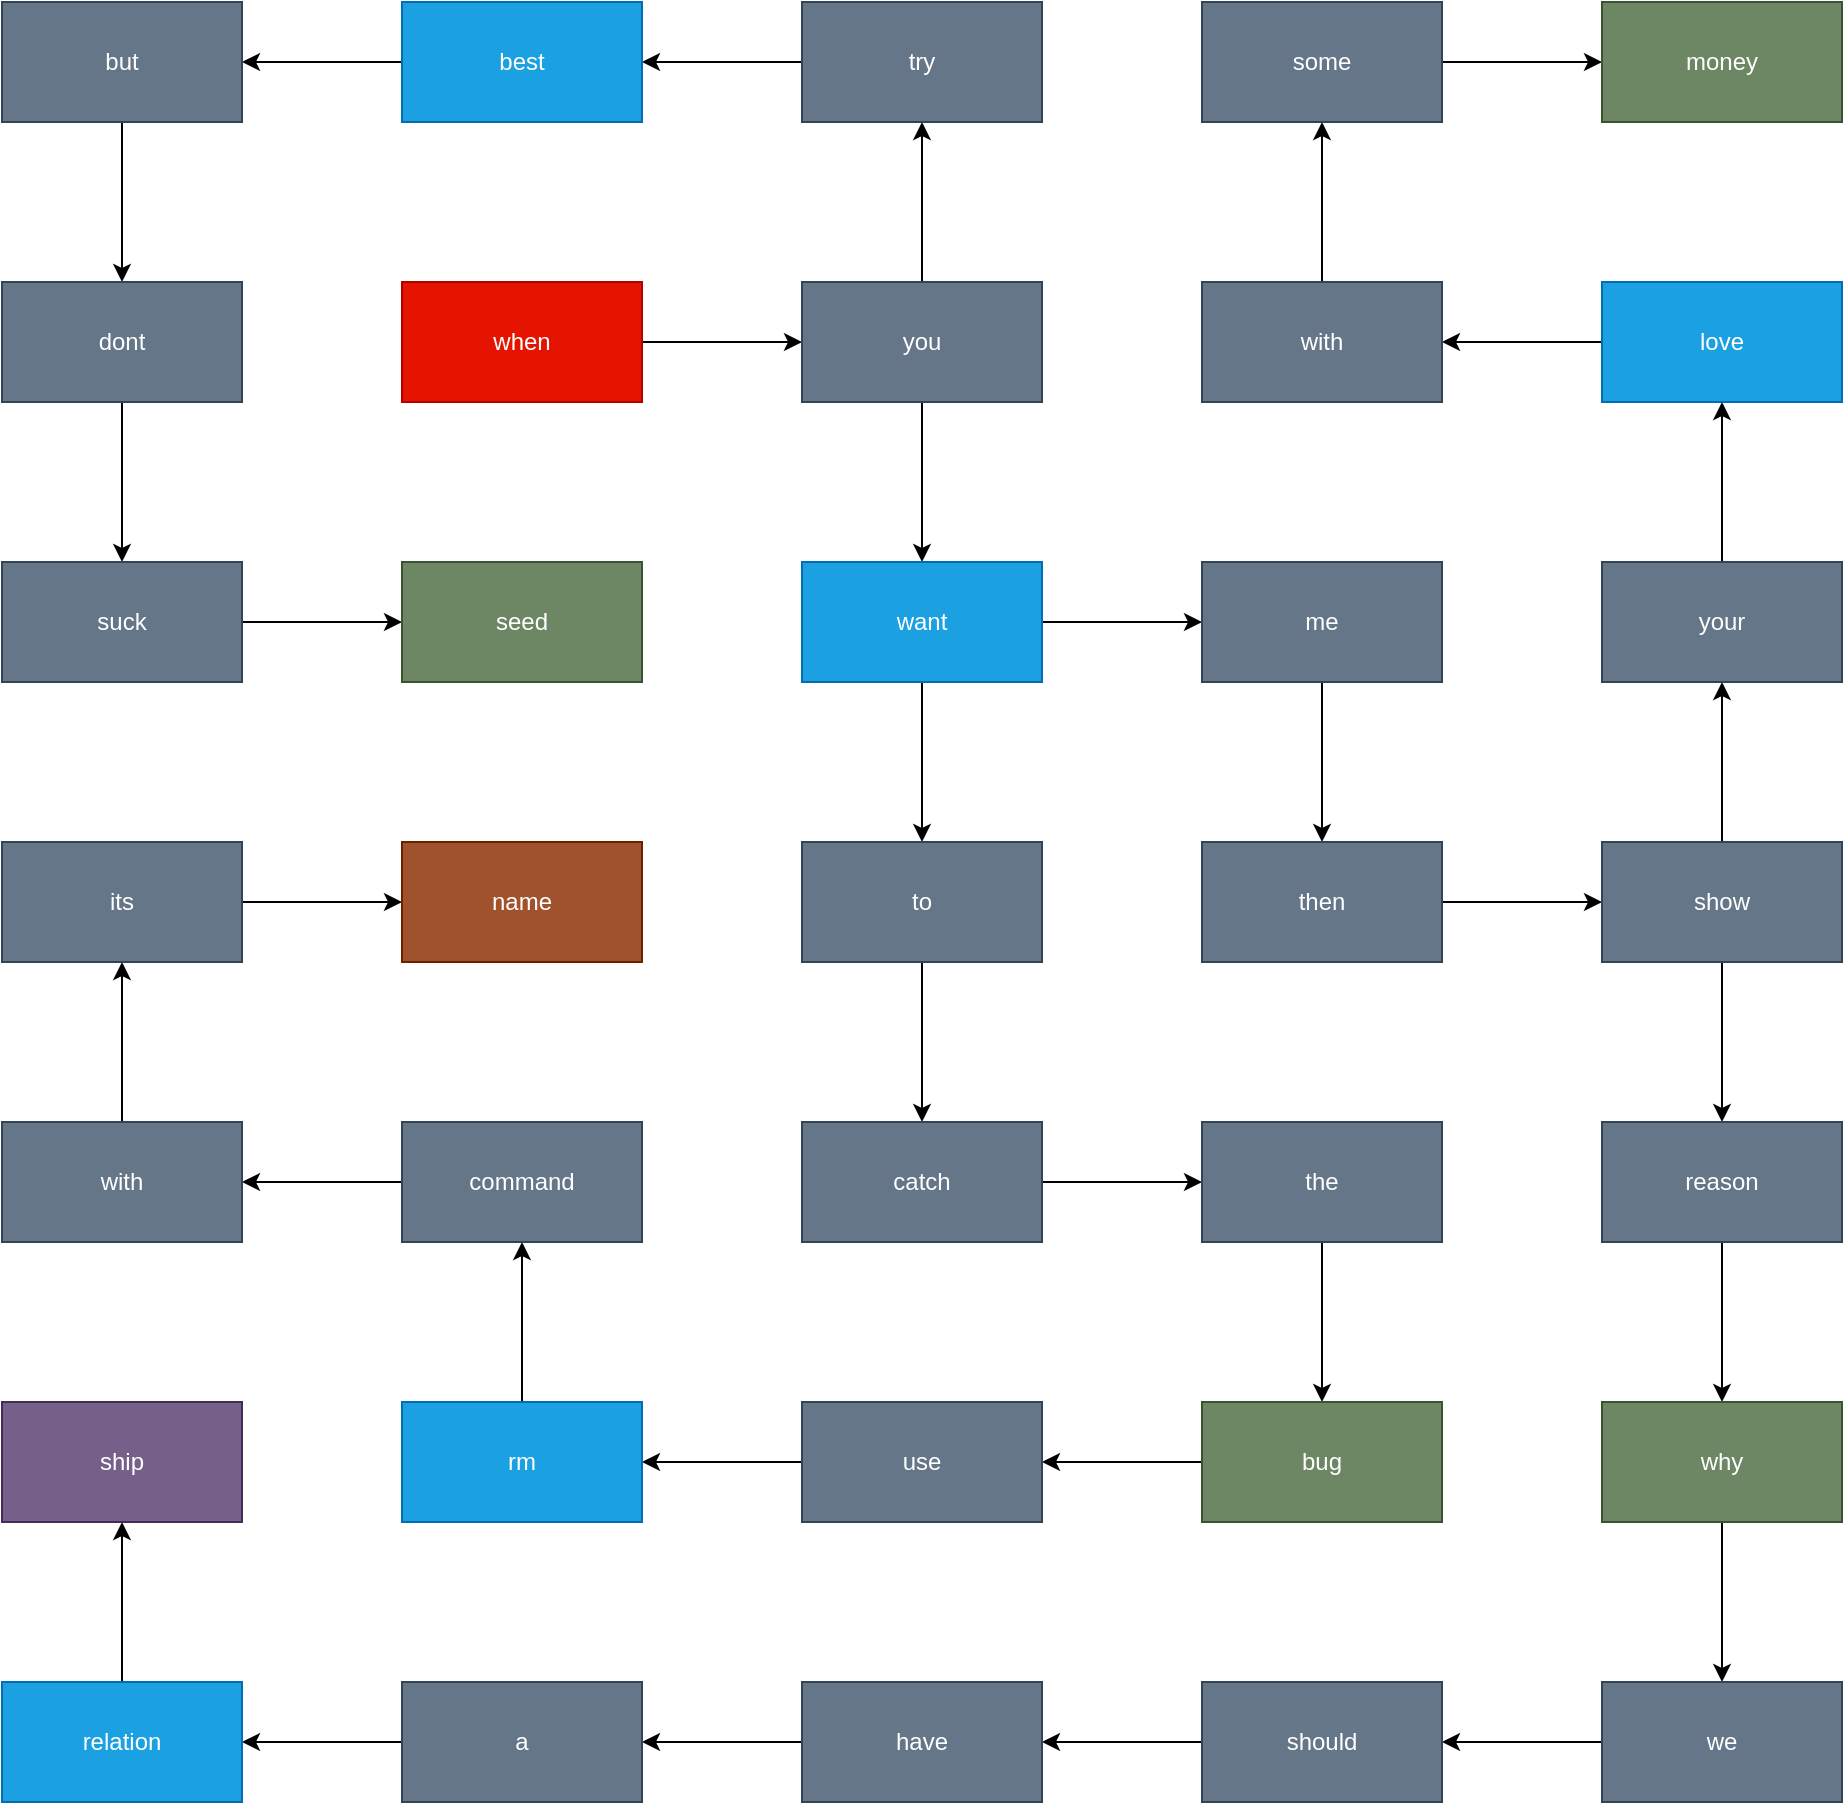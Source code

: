 <mxfile version="24.2.5" type="device">
  <diagram name="Page-1" id="pHO2phyCe2NOAoGClRIi">
    <mxGraphModel dx="1050" dy="635" grid="1" gridSize="10" guides="1" tooltips="1" connect="1" arrows="1" fold="1" page="1" pageScale="1" pageWidth="850" pageHeight="1100" math="0" shadow="0">
      <root>
        <mxCell id="0" />
        <mxCell id="1" parent="0" />
        <mxCell id="5UwajwaYMzzz0ccX2toS-3" value="" style="edgeStyle=orthogonalEdgeStyle;rounded=0;orthogonalLoop=1;jettySize=auto;html=1;" parent="1" source="5UwajwaYMzzz0ccX2toS-1" target="5UwajwaYMzzz0ccX2toS-2" edge="1">
          <mxGeometry relative="1" as="geometry" />
        </mxCell>
        <mxCell id="5UwajwaYMzzz0ccX2toS-1" value="when" style="rounded=0;whiteSpace=wrap;html=1;fillColor=#e51400;fontColor=#ffffff;strokeColor=#B20000;" parent="1" vertex="1">
          <mxGeometry x="240" y="190" width="120" height="60" as="geometry" />
        </mxCell>
        <mxCell id="5UwajwaYMzzz0ccX2toS-5" value="" style="edgeStyle=orthogonalEdgeStyle;rounded=0;orthogonalLoop=1;jettySize=auto;html=1;" parent="1" source="5UwajwaYMzzz0ccX2toS-2" target="5UwajwaYMzzz0ccX2toS-4" edge="1">
          <mxGeometry relative="1" as="geometry" />
        </mxCell>
        <mxCell id="r0z8ayOmnTlAfef0gZ89-38" value="" style="edgeStyle=orthogonalEdgeStyle;rounded=0;orthogonalLoop=1;jettySize=auto;html=1;" parent="1" source="5UwajwaYMzzz0ccX2toS-2" target="r0z8ayOmnTlAfef0gZ89-37" edge="1">
          <mxGeometry relative="1" as="geometry" />
        </mxCell>
        <mxCell id="5UwajwaYMzzz0ccX2toS-2" value="you" style="rounded=0;whiteSpace=wrap;html=1;fillColor=#647687;fontColor=#ffffff;strokeColor=#314354;" parent="1" vertex="1">
          <mxGeometry x="440" y="190" width="120" height="60" as="geometry" />
        </mxCell>
        <mxCell id="5UwajwaYMzzz0ccX2toS-9" value="" style="edgeStyle=orthogonalEdgeStyle;rounded=0;orthogonalLoop=1;jettySize=auto;html=1;" parent="1" source="5UwajwaYMzzz0ccX2toS-4" target="5UwajwaYMzzz0ccX2toS-8" edge="1">
          <mxGeometry relative="1" as="geometry" />
        </mxCell>
        <mxCell id="r0z8ayOmnTlAfef0gZ89-3" value="" style="edgeStyle=orthogonalEdgeStyle;rounded=0;orthogonalLoop=1;jettySize=auto;html=1;" parent="1" source="5UwajwaYMzzz0ccX2toS-4" target="r0z8ayOmnTlAfef0gZ89-2" edge="1">
          <mxGeometry relative="1" as="geometry" />
        </mxCell>
        <mxCell id="5UwajwaYMzzz0ccX2toS-4" value="want" style="rounded=0;whiteSpace=wrap;html=1;fillColor=#1ba1e2;fontColor=#ffffff;strokeColor=#006EAF;" parent="1" vertex="1">
          <mxGeometry x="440" y="330" width="120" height="60" as="geometry" />
        </mxCell>
        <mxCell id="5UwajwaYMzzz0ccX2toS-11" value="" style="edgeStyle=orthogonalEdgeStyle;rounded=0;orthogonalLoop=1;jettySize=auto;html=1;" parent="1" source="5UwajwaYMzzz0ccX2toS-8" target="5UwajwaYMzzz0ccX2toS-10" edge="1">
          <mxGeometry relative="1" as="geometry" />
        </mxCell>
        <mxCell id="5UwajwaYMzzz0ccX2toS-8" value="me" style="rounded=0;whiteSpace=wrap;html=1;fillColor=#647687;fontColor=#ffffff;strokeColor=#314354;" parent="1" vertex="1">
          <mxGeometry x="640" y="330" width="120" height="60" as="geometry" />
        </mxCell>
        <mxCell id="r0z8ayOmnTlAfef0gZ89-24" value="" style="edgeStyle=orthogonalEdgeStyle;rounded=0;orthogonalLoop=1;jettySize=auto;html=1;" parent="1" source="5UwajwaYMzzz0ccX2toS-10" target="r0z8ayOmnTlAfef0gZ89-23" edge="1">
          <mxGeometry relative="1" as="geometry" />
        </mxCell>
        <mxCell id="5UwajwaYMzzz0ccX2toS-10" value="then" style="rounded=0;whiteSpace=wrap;html=1;fillColor=#647687;fontColor=#ffffff;strokeColor=#314354;" parent="1" vertex="1">
          <mxGeometry x="640" y="470" width="120" height="60" as="geometry" />
        </mxCell>
        <mxCell id="r0z8ayOmnTlAfef0gZ89-5" value="" style="edgeStyle=orthogonalEdgeStyle;rounded=0;orthogonalLoop=1;jettySize=auto;html=1;" parent="1" source="r0z8ayOmnTlAfef0gZ89-2" target="r0z8ayOmnTlAfef0gZ89-4" edge="1">
          <mxGeometry relative="1" as="geometry" />
        </mxCell>
        <mxCell id="r0z8ayOmnTlAfef0gZ89-2" value="to" style="rounded=0;whiteSpace=wrap;html=1;fillColor=#647687;fontColor=#ffffff;strokeColor=#314354;" parent="1" vertex="1">
          <mxGeometry x="440" y="470" width="120" height="60" as="geometry" />
        </mxCell>
        <mxCell id="r0z8ayOmnTlAfef0gZ89-7" value="" style="edgeStyle=orthogonalEdgeStyle;rounded=0;orthogonalLoop=1;jettySize=auto;html=1;" parent="1" source="r0z8ayOmnTlAfef0gZ89-4" target="r0z8ayOmnTlAfef0gZ89-6" edge="1">
          <mxGeometry relative="1" as="geometry" />
        </mxCell>
        <mxCell id="r0z8ayOmnTlAfef0gZ89-4" value="catch" style="rounded=0;whiteSpace=wrap;html=1;fillColor=#647687;fontColor=#ffffff;strokeColor=#314354;" parent="1" vertex="1">
          <mxGeometry x="440" y="610" width="120" height="60" as="geometry" />
        </mxCell>
        <mxCell id="r0z8ayOmnTlAfef0gZ89-9" value="" style="edgeStyle=orthogonalEdgeStyle;rounded=0;orthogonalLoop=1;jettySize=auto;html=1;" parent="1" source="r0z8ayOmnTlAfef0gZ89-6" target="r0z8ayOmnTlAfef0gZ89-8" edge="1">
          <mxGeometry relative="1" as="geometry" />
        </mxCell>
        <mxCell id="r0z8ayOmnTlAfef0gZ89-6" value="the" style="rounded=0;whiteSpace=wrap;html=1;fillColor=#647687;fontColor=#ffffff;strokeColor=#314354;" parent="1" vertex="1">
          <mxGeometry x="640" y="610" width="120" height="60" as="geometry" />
        </mxCell>
        <mxCell id="r0z8ayOmnTlAfef0gZ89-12" value="" style="edgeStyle=orthogonalEdgeStyle;rounded=0;orthogonalLoop=1;jettySize=auto;html=1;" parent="1" source="r0z8ayOmnTlAfef0gZ89-8" target="r0z8ayOmnTlAfef0gZ89-11" edge="1">
          <mxGeometry relative="1" as="geometry" />
        </mxCell>
        <mxCell id="r0z8ayOmnTlAfef0gZ89-8" value="bug" style="rounded=0;whiteSpace=wrap;html=1;fillColor=#6d8764;fontColor=#ffffff;strokeColor=#3A5431;" parent="1" vertex="1">
          <mxGeometry x="640" y="750" width="120" height="60" as="geometry" />
        </mxCell>
        <mxCell id="r0z8ayOmnTlAfef0gZ89-10" style="edgeStyle=orthogonalEdgeStyle;rounded=0;orthogonalLoop=1;jettySize=auto;html=1;exitX=0.5;exitY=1;exitDx=0;exitDy=0;" parent="1" source="r0z8ayOmnTlAfef0gZ89-8" target="r0z8ayOmnTlAfef0gZ89-8" edge="1">
          <mxGeometry relative="1" as="geometry" />
        </mxCell>
        <mxCell id="r0z8ayOmnTlAfef0gZ89-14" value="" style="edgeStyle=orthogonalEdgeStyle;rounded=0;orthogonalLoop=1;jettySize=auto;html=1;" parent="1" source="r0z8ayOmnTlAfef0gZ89-11" target="r0z8ayOmnTlAfef0gZ89-13" edge="1">
          <mxGeometry relative="1" as="geometry" />
        </mxCell>
        <mxCell id="r0z8ayOmnTlAfef0gZ89-11" value="use" style="rounded=0;whiteSpace=wrap;html=1;fillColor=#647687;fontColor=#ffffff;strokeColor=#314354;" parent="1" vertex="1">
          <mxGeometry x="440" y="750" width="120" height="60" as="geometry" />
        </mxCell>
        <mxCell id="r0z8ayOmnTlAfef0gZ89-16" value="" style="edgeStyle=orthogonalEdgeStyle;rounded=0;orthogonalLoop=1;jettySize=auto;html=1;" parent="1" source="r0z8ayOmnTlAfef0gZ89-13" target="r0z8ayOmnTlAfef0gZ89-15" edge="1">
          <mxGeometry relative="1" as="geometry" />
        </mxCell>
        <mxCell id="r0z8ayOmnTlAfef0gZ89-13" value="&lt;div&gt;&lt;span style=&quot;background-color: initial;&quot;&gt;rm&lt;/span&gt;&lt;br&gt;&lt;/div&gt;" style="rounded=0;whiteSpace=wrap;html=1;fillColor=#1ba1e2;fontColor=#ffffff;strokeColor=#006EAF;" parent="1" vertex="1">
          <mxGeometry x="240" y="750" width="120" height="60" as="geometry" />
        </mxCell>
        <mxCell id="r0z8ayOmnTlAfef0gZ89-18" value="" style="edgeStyle=orthogonalEdgeStyle;rounded=0;orthogonalLoop=1;jettySize=auto;html=1;" parent="1" source="r0z8ayOmnTlAfef0gZ89-15" target="r0z8ayOmnTlAfef0gZ89-17" edge="1">
          <mxGeometry relative="1" as="geometry" />
        </mxCell>
        <mxCell id="r0z8ayOmnTlAfef0gZ89-15" value="command" style="rounded=0;whiteSpace=wrap;html=1;fillColor=#647687;fontColor=#ffffff;strokeColor=#314354;" parent="1" vertex="1">
          <mxGeometry x="240" y="610" width="120" height="60" as="geometry" />
        </mxCell>
        <mxCell id="r0z8ayOmnTlAfef0gZ89-20" value="" style="edgeStyle=orthogonalEdgeStyle;rounded=0;orthogonalLoop=1;jettySize=auto;html=1;" parent="1" source="r0z8ayOmnTlAfef0gZ89-17" target="r0z8ayOmnTlAfef0gZ89-19" edge="1">
          <mxGeometry relative="1" as="geometry" />
        </mxCell>
        <mxCell id="r0z8ayOmnTlAfef0gZ89-17" value="with" style="rounded=0;whiteSpace=wrap;html=1;fillColor=#647687;fontColor=#ffffff;strokeColor=#314354;" parent="1" vertex="1">
          <mxGeometry x="40" y="610" width="120" height="60" as="geometry" />
        </mxCell>
        <mxCell id="r0z8ayOmnTlAfef0gZ89-22" value="" style="edgeStyle=orthogonalEdgeStyle;rounded=0;orthogonalLoop=1;jettySize=auto;html=1;" parent="1" source="r0z8ayOmnTlAfef0gZ89-19" target="r0z8ayOmnTlAfef0gZ89-21" edge="1">
          <mxGeometry relative="1" as="geometry" />
        </mxCell>
        <mxCell id="r0z8ayOmnTlAfef0gZ89-19" value="its" style="rounded=0;whiteSpace=wrap;html=1;fillColor=#647687;fontColor=#ffffff;strokeColor=#314354;" parent="1" vertex="1">
          <mxGeometry x="40" y="470" width="120" height="60" as="geometry" />
        </mxCell>
        <mxCell id="r0z8ayOmnTlAfef0gZ89-21" value="name" style="rounded=0;whiteSpace=wrap;html=1;fillColor=#a0522d;fontColor=#ffffff;strokeColor=#6D1F00;" parent="1" vertex="1">
          <mxGeometry x="240" y="470" width="120" height="60" as="geometry" />
        </mxCell>
        <mxCell id="r0z8ayOmnTlAfef0gZ89-26" value="" style="edgeStyle=orthogonalEdgeStyle;rounded=0;orthogonalLoop=1;jettySize=auto;html=1;" parent="1" source="r0z8ayOmnTlAfef0gZ89-23" target="r0z8ayOmnTlAfef0gZ89-25" edge="1">
          <mxGeometry relative="1" as="geometry" />
        </mxCell>
        <mxCell id="r0z8ayOmnTlAfef0gZ89-48" value="" style="edgeStyle=orthogonalEdgeStyle;rounded=0;orthogonalLoop=1;jettySize=auto;html=1;" parent="1" source="r0z8ayOmnTlAfef0gZ89-23" target="r0z8ayOmnTlAfef0gZ89-47" edge="1">
          <mxGeometry relative="1" as="geometry" />
        </mxCell>
        <mxCell id="r0z8ayOmnTlAfef0gZ89-23" value="show" style="rounded=0;whiteSpace=wrap;html=1;fillColor=#647687;fontColor=#ffffff;strokeColor=#314354;" parent="1" vertex="1">
          <mxGeometry x="840" y="470" width="120" height="60" as="geometry" />
        </mxCell>
        <mxCell id="r0z8ayOmnTlAfef0gZ89-28" value="" style="edgeStyle=orthogonalEdgeStyle;rounded=0;orthogonalLoop=1;jettySize=auto;html=1;" parent="1" source="r0z8ayOmnTlAfef0gZ89-25" target="r0z8ayOmnTlAfef0gZ89-27" edge="1">
          <mxGeometry relative="1" as="geometry" />
        </mxCell>
        <mxCell id="r0z8ayOmnTlAfef0gZ89-25" value="your" style="rounded=0;whiteSpace=wrap;html=1;fillColor=#647687;fontColor=#ffffff;strokeColor=#314354;" parent="1" vertex="1">
          <mxGeometry x="840" y="330" width="120" height="60" as="geometry" />
        </mxCell>
        <mxCell id="r0z8ayOmnTlAfef0gZ89-30" value="" style="edgeStyle=orthogonalEdgeStyle;rounded=0;orthogonalLoop=1;jettySize=auto;html=1;" parent="1" source="r0z8ayOmnTlAfef0gZ89-27" target="r0z8ayOmnTlAfef0gZ89-29" edge="1">
          <mxGeometry relative="1" as="geometry" />
        </mxCell>
        <mxCell id="r0z8ayOmnTlAfef0gZ89-27" value="love" style="rounded=0;whiteSpace=wrap;html=1;fillColor=#1ba1e2;fontColor=#ffffff;strokeColor=#006EAF;" parent="1" vertex="1">
          <mxGeometry x="840" y="190" width="120" height="60" as="geometry" />
        </mxCell>
        <mxCell id="r0z8ayOmnTlAfef0gZ89-32" value="" style="edgeStyle=orthogonalEdgeStyle;rounded=0;orthogonalLoop=1;jettySize=auto;html=1;" parent="1" source="r0z8ayOmnTlAfef0gZ89-29" target="r0z8ayOmnTlAfef0gZ89-31" edge="1">
          <mxGeometry relative="1" as="geometry" />
        </mxCell>
        <mxCell id="r0z8ayOmnTlAfef0gZ89-29" value="with" style="rounded=0;whiteSpace=wrap;html=1;fillColor=#647687;fontColor=#ffffff;strokeColor=#314354;" parent="1" vertex="1">
          <mxGeometry x="640" y="190" width="120" height="60" as="geometry" />
        </mxCell>
        <mxCell id="r0z8ayOmnTlAfef0gZ89-36" value="" style="edgeStyle=orthogonalEdgeStyle;rounded=0;orthogonalLoop=1;jettySize=auto;html=1;" parent="1" source="r0z8ayOmnTlAfef0gZ89-31" target="r0z8ayOmnTlAfef0gZ89-35" edge="1">
          <mxGeometry relative="1" as="geometry" />
        </mxCell>
        <mxCell id="r0z8ayOmnTlAfef0gZ89-31" value="some" style="rounded=0;whiteSpace=wrap;html=1;fillColor=#647687;fontColor=#ffffff;strokeColor=#314354;" parent="1" vertex="1">
          <mxGeometry x="640" y="50" width="120" height="60" as="geometry" />
        </mxCell>
        <mxCell id="r0z8ayOmnTlAfef0gZ89-35" value="money" style="rounded=0;whiteSpace=wrap;html=1;fillColor=#6d8764;fontColor=#ffffff;strokeColor=#3A5431;" parent="1" vertex="1">
          <mxGeometry x="840" y="50" width="120" height="60" as="geometry" />
        </mxCell>
        <mxCell id="r0z8ayOmnTlAfef0gZ89-40" value="" style="edgeStyle=orthogonalEdgeStyle;rounded=0;orthogonalLoop=1;jettySize=auto;html=1;" parent="1" source="r0z8ayOmnTlAfef0gZ89-37" target="r0z8ayOmnTlAfef0gZ89-39" edge="1">
          <mxGeometry relative="1" as="geometry" />
        </mxCell>
        <mxCell id="r0z8ayOmnTlAfef0gZ89-37" value="try" style="rounded=0;whiteSpace=wrap;html=1;fillColor=#647687;fontColor=#ffffff;strokeColor=#314354;" parent="1" vertex="1">
          <mxGeometry x="440" y="50" width="120" height="60" as="geometry" />
        </mxCell>
        <mxCell id="r0z8ayOmnTlAfef0gZ89-42" value="" style="edgeStyle=orthogonalEdgeStyle;rounded=0;orthogonalLoop=1;jettySize=auto;html=1;" parent="1" source="r0z8ayOmnTlAfef0gZ89-39" target="r0z8ayOmnTlAfef0gZ89-41" edge="1">
          <mxGeometry relative="1" as="geometry" />
        </mxCell>
        <mxCell id="r0z8ayOmnTlAfef0gZ89-39" value="best" style="rounded=0;whiteSpace=wrap;html=1;fillColor=#1ba1e2;fontColor=#ffffff;strokeColor=#006EAF;" parent="1" vertex="1">
          <mxGeometry x="240" y="50" width="120" height="60" as="geometry" />
        </mxCell>
        <mxCell id="r0z8ayOmnTlAfef0gZ89-44" value="" style="edgeStyle=orthogonalEdgeStyle;rounded=0;orthogonalLoop=1;jettySize=auto;html=1;" parent="1" source="r0z8ayOmnTlAfef0gZ89-41" target="r0z8ayOmnTlAfef0gZ89-43" edge="1">
          <mxGeometry relative="1" as="geometry" />
        </mxCell>
        <mxCell id="r0z8ayOmnTlAfef0gZ89-41" value="but" style="rounded=0;whiteSpace=wrap;html=1;fillColor=#647687;fontColor=#ffffff;strokeColor=#314354;" parent="1" vertex="1">
          <mxGeometry x="40" y="50" width="120" height="60" as="geometry" />
        </mxCell>
        <mxCell id="r0z8ayOmnTlAfef0gZ89-46" value="" style="edgeStyle=orthogonalEdgeStyle;rounded=0;orthogonalLoop=1;jettySize=auto;html=1;" parent="1" source="r0z8ayOmnTlAfef0gZ89-43" target="r0z8ayOmnTlAfef0gZ89-45" edge="1">
          <mxGeometry relative="1" as="geometry" />
        </mxCell>
        <mxCell id="r0z8ayOmnTlAfef0gZ89-43" value="dont" style="rounded=0;whiteSpace=wrap;html=1;fillColor=#647687;fontColor=#ffffff;strokeColor=#314354;" parent="1" vertex="1">
          <mxGeometry x="40" y="190" width="120" height="60" as="geometry" />
        </mxCell>
        <mxCell id="r0z8ayOmnTlAfef0gZ89-68" value="" style="edgeStyle=orthogonalEdgeStyle;rounded=0;orthogonalLoop=1;jettySize=auto;html=1;" parent="1" source="r0z8ayOmnTlAfef0gZ89-45" target="r0z8ayOmnTlAfef0gZ89-67" edge="1">
          <mxGeometry relative="1" as="geometry" />
        </mxCell>
        <mxCell id="r0z8ayOmnTlAfef0gZ89-45" value="suck" style="rounded=0;whiteSpace=wrap;html=1;fillColor=#647687;fontColor=#ffffff;strokeColor=#314354;" parent="1" vertex="1">
          <mxGeometry x="40" y="330" width="120" height="60" as="geometry" />
        </mxCell>
        <mxCell id="r0z8ayOmnTlAfef0gZ89-50" value="" style="edgeStyle=orthogonalEdgeStyle;rounded=0;orthogonalLoop=1;jettySize=auto;html=1;" parent="1" source="r0z8ayOmnTlAfef0gZ89-47" target="r0z8ayOmnTlAfef0gZ89-49" edge="1">
          <mxGeometry relative="1" as="geometry" />
        </mxCell>
        <mxCell id="r0z8ayOmnTlAfef0gZ89-47" value="reason" style="rounded=0;whiteSpace=wrap;html=1;fillColor=#647687;fontColor=#ffffff;strokeColor=#314354;" parent="1" vertex="1">
          <mxGeometry x="840" y="610" width="120" height="60" as="geometry" />
        </mxCell>
        <mxCell id="r0z8ayOmnTlAfef0gZ89-52" value="" style="edgeStyle=orthogonalEdgeStyle;rounded=0;orthogonalLoop=1;jettySize=auto;html=1;" parent="1" source="r0z8ayOmnTlAfef0gZ89-49" target="r0z8ayOmnTlAfef0gZ89-51" edge="1">
          <mxGeometry relative="1" as="geometry" />
        </mxCell>
        <mxCell id="r0z8ayOmnTlAfef0gZ89-49" value="why" style="rounded=0;whiteSpace=wrap;html=1;fillColor=#6d8764;fontColor=#ffffff;strokeColor=#3A5431;" parent="1" vertex="1">
          <mxGeometry x="840" y="750" width="120" height="60" as="geometry" />
        </mxCell>
        <mxCell id="r0z8ayOmnTlAfef0gZ89-54" value="" style="edgeStyle=orthogonalEdgeStyle;rounded=0;orthogonalLoop=1;jettySize=auto;html=1;" parent="1" source="r0z8ayOmnTlAfef0gZ89-51" target="r0z8ayOmnTlAfef0gZ89-53" edge="1">
          <mxGeometry relative="1" as="geometry" />
        </mxCell>
        <mxCell id="r0z8ayOmnTlAfef0gZ89-51" value="we" style="rounded=0;whiteSpace=wrap;html=1;fillColor=#647687;fontColor=#ffffff;strokeColor=#314354;" parent="1" vertex="1">
          <mxGeometry x="840" y="890" width="120" height="60" as="geometry" />
        </mxCell>
        <mxCell id="r0z8ayOmnTlAfef0gZ89-60" value="" style="edgeStyle=orthogonalEdgeStyle;rounded=0;orthogonalLoop=1;jettySize=auto;html=1;" parent="1" source="r0z8ayOmnTlAfef0gZ89-53" target="r0z8ayOmnTlAfef0gZ89-59" edge="1">
          <mxGeometry relative="1" as="geometry" />
        </mxCell>
        <mxCell id="r0z8ayOmnTlAfef0gZ89-53" value="should" style="rounded=0;whiteSpace=wrap;html=1;fillColor=#647687;fontColor=#ffffff;strokeColor=#314354;" parent="1" vertex="1">
          <mxGeometry x="640" y="890" width="120" height="60" as="geometry" />
        </mxCell>
        <mxCell id="r0z8ayOmnTlAfef0gZ89-62" value="" style="edgeStyle=orthogonalEdgeStyle;rounded=0;orthogonalLoop=1;jettySize=auto;html=1;" parent="1" source="r0z8ayOmnTlAfef0gZ89-59" target="r0z8ayOmnTlAfef0gZ89-61" edge="1">
          <mxGeometry relative="1" as="geometry" />
        </mxCell>
        <mxCell id="r0z8ayOmnTlAfef0gZ89-59" value="have" style="rounded=0;whiteSpace=wrap;html=1;fillColor=#647687;fontColor=#ffffff;strokeColor=#314354;" parent="1" vertex="1">
          <mxGeometry x="440" y="890" width="120" height="60" as="geometry" />
        </mxCell>
        <mxCell id="r0z8ayOmnTlAfef0gZ89-64" value="" style="edgeStyle=orthogonalEdgeStyle;rounded=0;orthogonalLoop=1;jettySize=auto;html=1;" parent="1" source="r0z8ayOmnTlAfef0gZ89-61" target="r0z8ayOmnTlAfef0gZ89-63" edge="1">
          <mxGeometry relative="1" as="geometry" />
        </mxCell>
        <mxCell id="r0z8ayOmnTlAfef0gZ89-61" value="a" style="rounded=0;whiteSpace=wrap;html=1;fillColor=#647687;fontColor=#ffffff;strokeColor=#314354;" parent="1" vertex="1">
          <mxGeometry x="240" y="890" width="120" height="60" as="geometry" />
        </mxCell>
        <mxCell id="r0z8ayOmnTlAfef0gZ89-66" value="" style="edgeStyle=orthogonalEdgeStyle;rounded=0;orthogonalLoop=1;jettySize=auto;html=1;" parent="1" source="r0z8ayOmnTlAfef0gZ89-63" target="r0z8ayOmnTlAfef0gZ89-65" edge="1">
          <mxGeometry relative="1" as="geometry" />
        </mxCell>
        <mxCell id="r0z8ayOmnTlAfef0gZ89-63" value="relation" style="rounded=0;whiteSpace=wrap;html=1;fillColor=#1ba1e2;fontColor=#ffffff;strokeColor=#006EAF;" parent="1" vertex="1">
          <mxGeometry x="40" y="890" width="120" height="60" as="geometry" />
        </mxCell>
        <mxCell id="r0z8ayOmnTlAfef0gZ89-65" value="ship" style="rounded=0;whiteSpace=wrap;html=1;fillColor=#76608a;fontColor=#ffffff;strokeColor=#432D57;" parent="1" vertex="1">
          <mxGeometry x="40" y="750" width="120" height="60" as="geometry" />
        </mxCell>
        <mxCell id="r0z8ayOmnTlAfef0gZ89-67" value="seed" style="rounded=0;whiteSpace=wrap;html=1;fillColor=#6d8764;fontColor=#ffffff;strokeColor=#3A5431;" parent="1" vertex="1">
          <mxGeometry x="240" y="330" width="120" height="60" as="geometry" />
        </mxCell>
      </root>
    </mxGraphModel>
  </diagram>
</mxfile>
